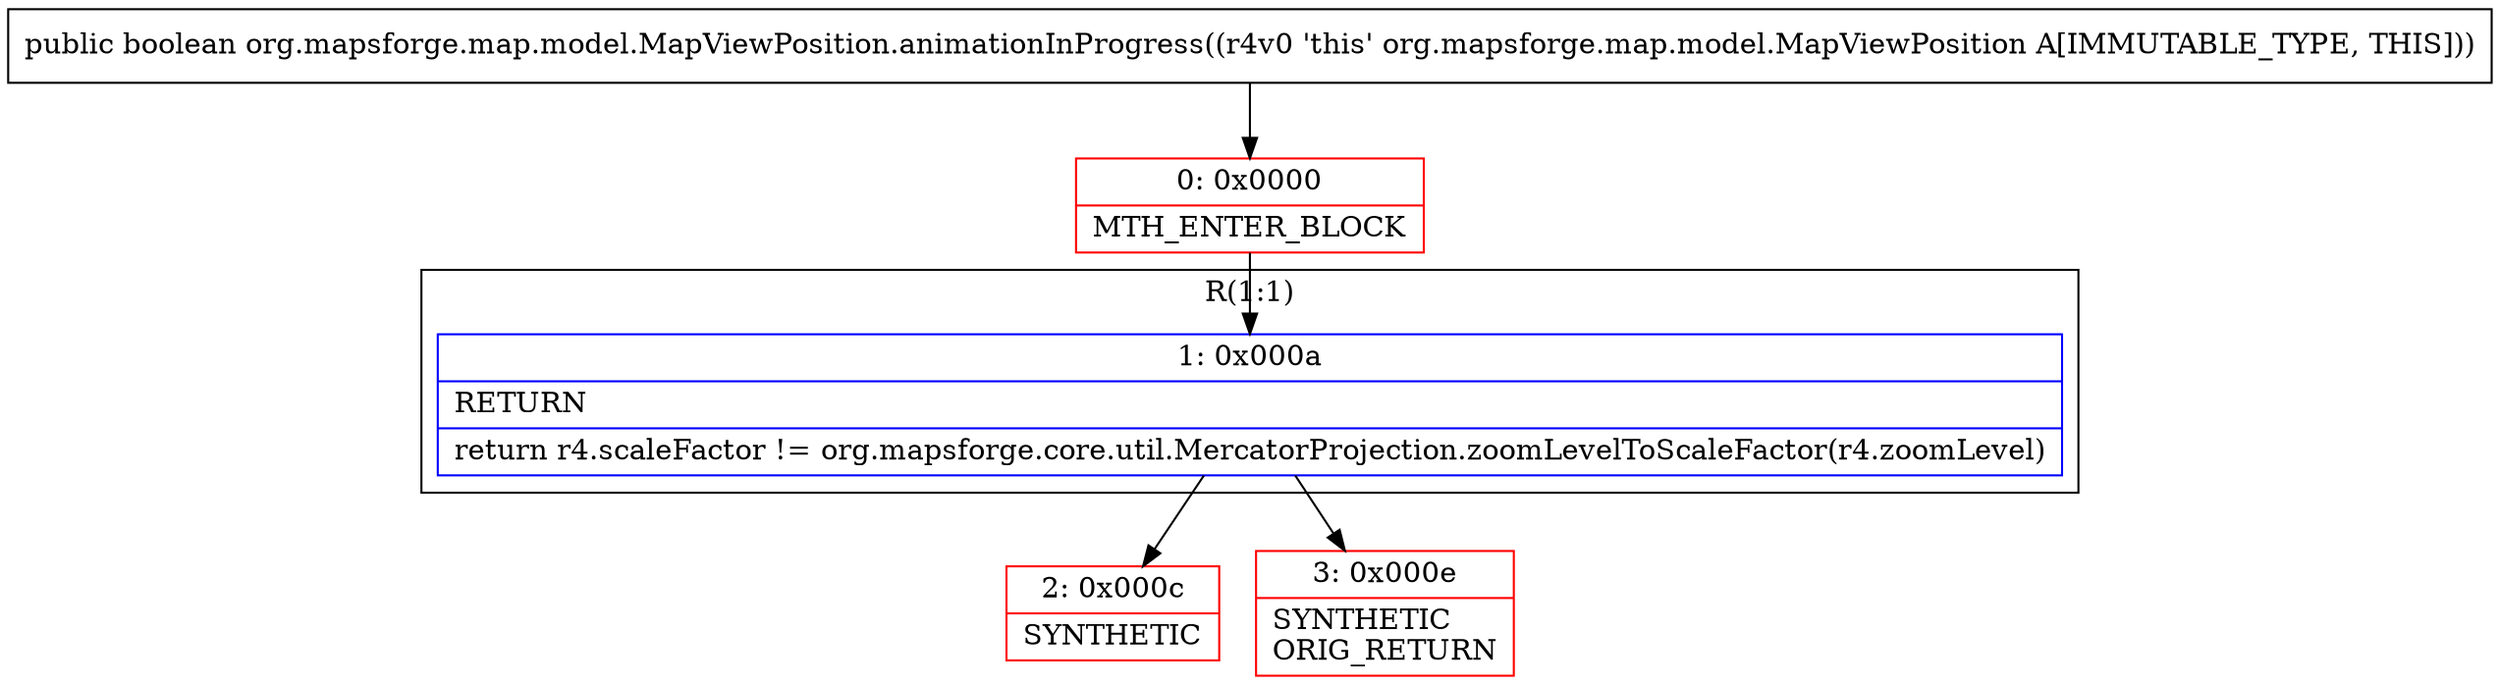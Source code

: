 digraph "CFG fororg.mapsforge.map.model.MapViewPosition.animationInProgress()Z" {
subgraph cluster_Region_924262963 {
label = "R(1:1)";
node [shape=record,color=blue];
Node_1 [shape=record,label="{1\:\ 0x000a|RETURN\l|return r4.scaleFactor != org.mapsforge.core.util.MercatorProjection.zoomLevelToScaleFactor(r4.zoomLevel)\l}"];
}
Node_0 [shape=record,color=red,label="{0\:\ 0x0000|MTH_ENTER_BLOCK\l}"];
Node_2 [shape=record,color=red,label="{2\:\ 0x000c|SYNTHETIC\l}"];
Node_3 [shape=record,color=red,label="{3\:\ 0x000e|SYNTHETIC\lORIG_RETURN\l}"];
MethodNode[shape=record,label="{public boolean org.mapsforge.map.model.MapViewPosition.animationInProgress((r4v0 'this' org.mapsforge.map.model.MapViewPosition A[IMMUTABLE_TYPE, THIS])) }"];
MethodNode -> Node_0;
Node_1 -> Node_2;
Node_1 -> Node_3;
Node_0 -> Node_1;
}


